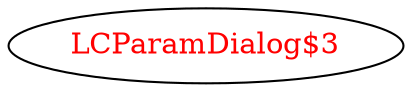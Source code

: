 digraph dependencyGraph {
 concentrate=true;
 ranksep="2.0";
 rankdir="LR"; 
 splines="ortho";
"LCParamDialog$3" [fontcolor="red"];
}